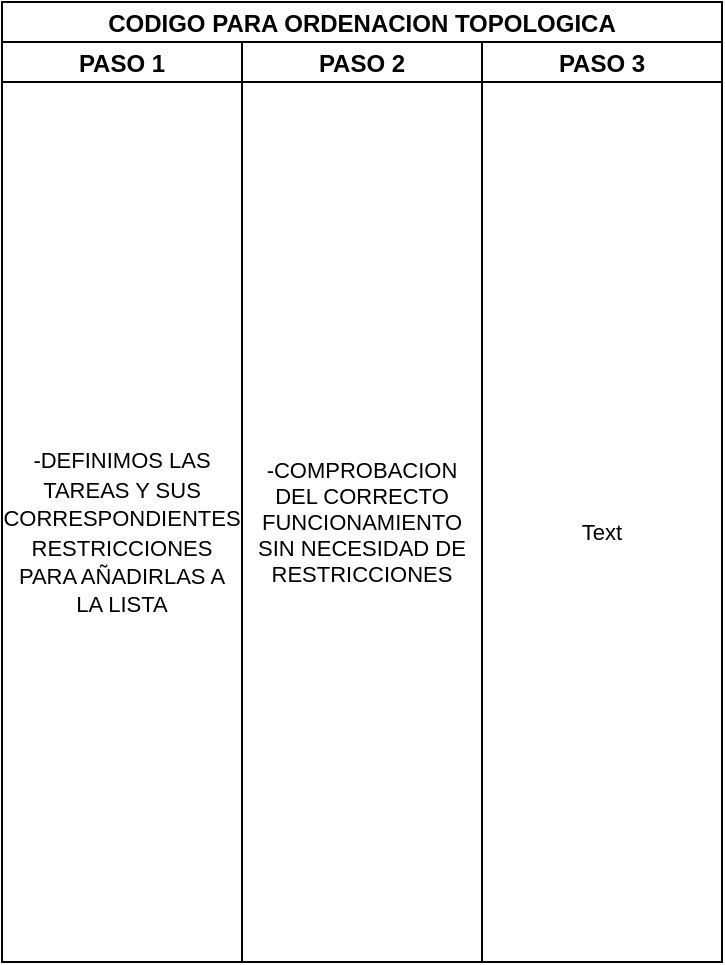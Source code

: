<mxfile>
    <diagram id="7JgN34viFxdvBgTIdXLz" name="Página-1">
        <mxGraphModel dx="709" dy="528" grid="1" gridSize="10" guides="1" tooltips="1" connect="1" arrows="1" fold="1" page="1" pageScale="1" pageWidth="827" pageHeight="1169" math="0" shadow="0">
            <root>
                <mxCell id="0"/>
                <mxCell id="1" parent="0"/>
                <mxCell id="2" value="CODIGO PARA ORDENACION TOPOLOGICA" style="swimlane;childLayout=stackLayout;resizeParent=1;resizeParentMax=0;startSize=20;" parent="1" vertex="1">
                    <mxGeometry x="230" y="30" width="360" height="480" as="geometry"/>
                </mxCell>
                <mxCell id="3" value="PASO 1" style="swimlane;startSize=20;" parent="2" vertex="1">
                    <mxGeometry y="20" width="120" height="460" as="geometry"/>
                </mxCell>
                <mxCell id="6" value="&lt;font style=&quot;font-size: 11px&quot;&gt;-DEFINIMOS LAS TAREAS Y SUS CORRESPONDIENTES&lt;br&gt;RESTRICCIONES PARA AÑADIRLAS A LA LISTA&lt;/font&gt;" style="text;html=1;strokeColor=none;fillColor=none;align=center;verticalAlign=middle;whiteSpace=wrap;rounded=0;" vertex="1" parent="3">
                    <mxGeometry y="30" width="120" height="430" as="geometry"/>
                </mxCell>
                <mxCell id="4" value="PASO 2" style="swimlane;startSize=20;" parent="2" vertex="1">
                    <mxGeometry x="120" y="20" width="120" height="460" as="geometry"/>
                </mxCell>
                <mxCell id="7" value="-COMPROBACION DEL CORRECTO FUNCIONAMIENTO SIN NECESIDAD DE RESTRICCIONES" style="text;html=1;strokeColor=none;fillColor=none;align=center;verticalAlign=middle;whiteSpace=wrap;rounded=0;fontSize=11;" vertex="1" parent="4">
                    <mxGeometry y="20" width="120" height="440" as="geometry"/>
                </mxCell>
                <mxCell id="5" value="PASO 3" style="swimlane;startSize=20;" parent="2" vertex="1">
                    <mxGeometry x="240" y="20" width="120" height="460" as="geometry"/>
                </mxCell>
                <mxCell id="8" value="Text" style="text;html=1;strokeColor=none;fillColor=none;align=center;verticalAlign=middle;whiteSpace=wrap;rounded=0;fontSize=11;" vertex="1" parent="5">
                    <mxGeometry y="30" width="120" height="430" as="geometry"/>
                </mxCell>
            </root>
        </mxGraphModel>
    </diagram>
</mxfile>
